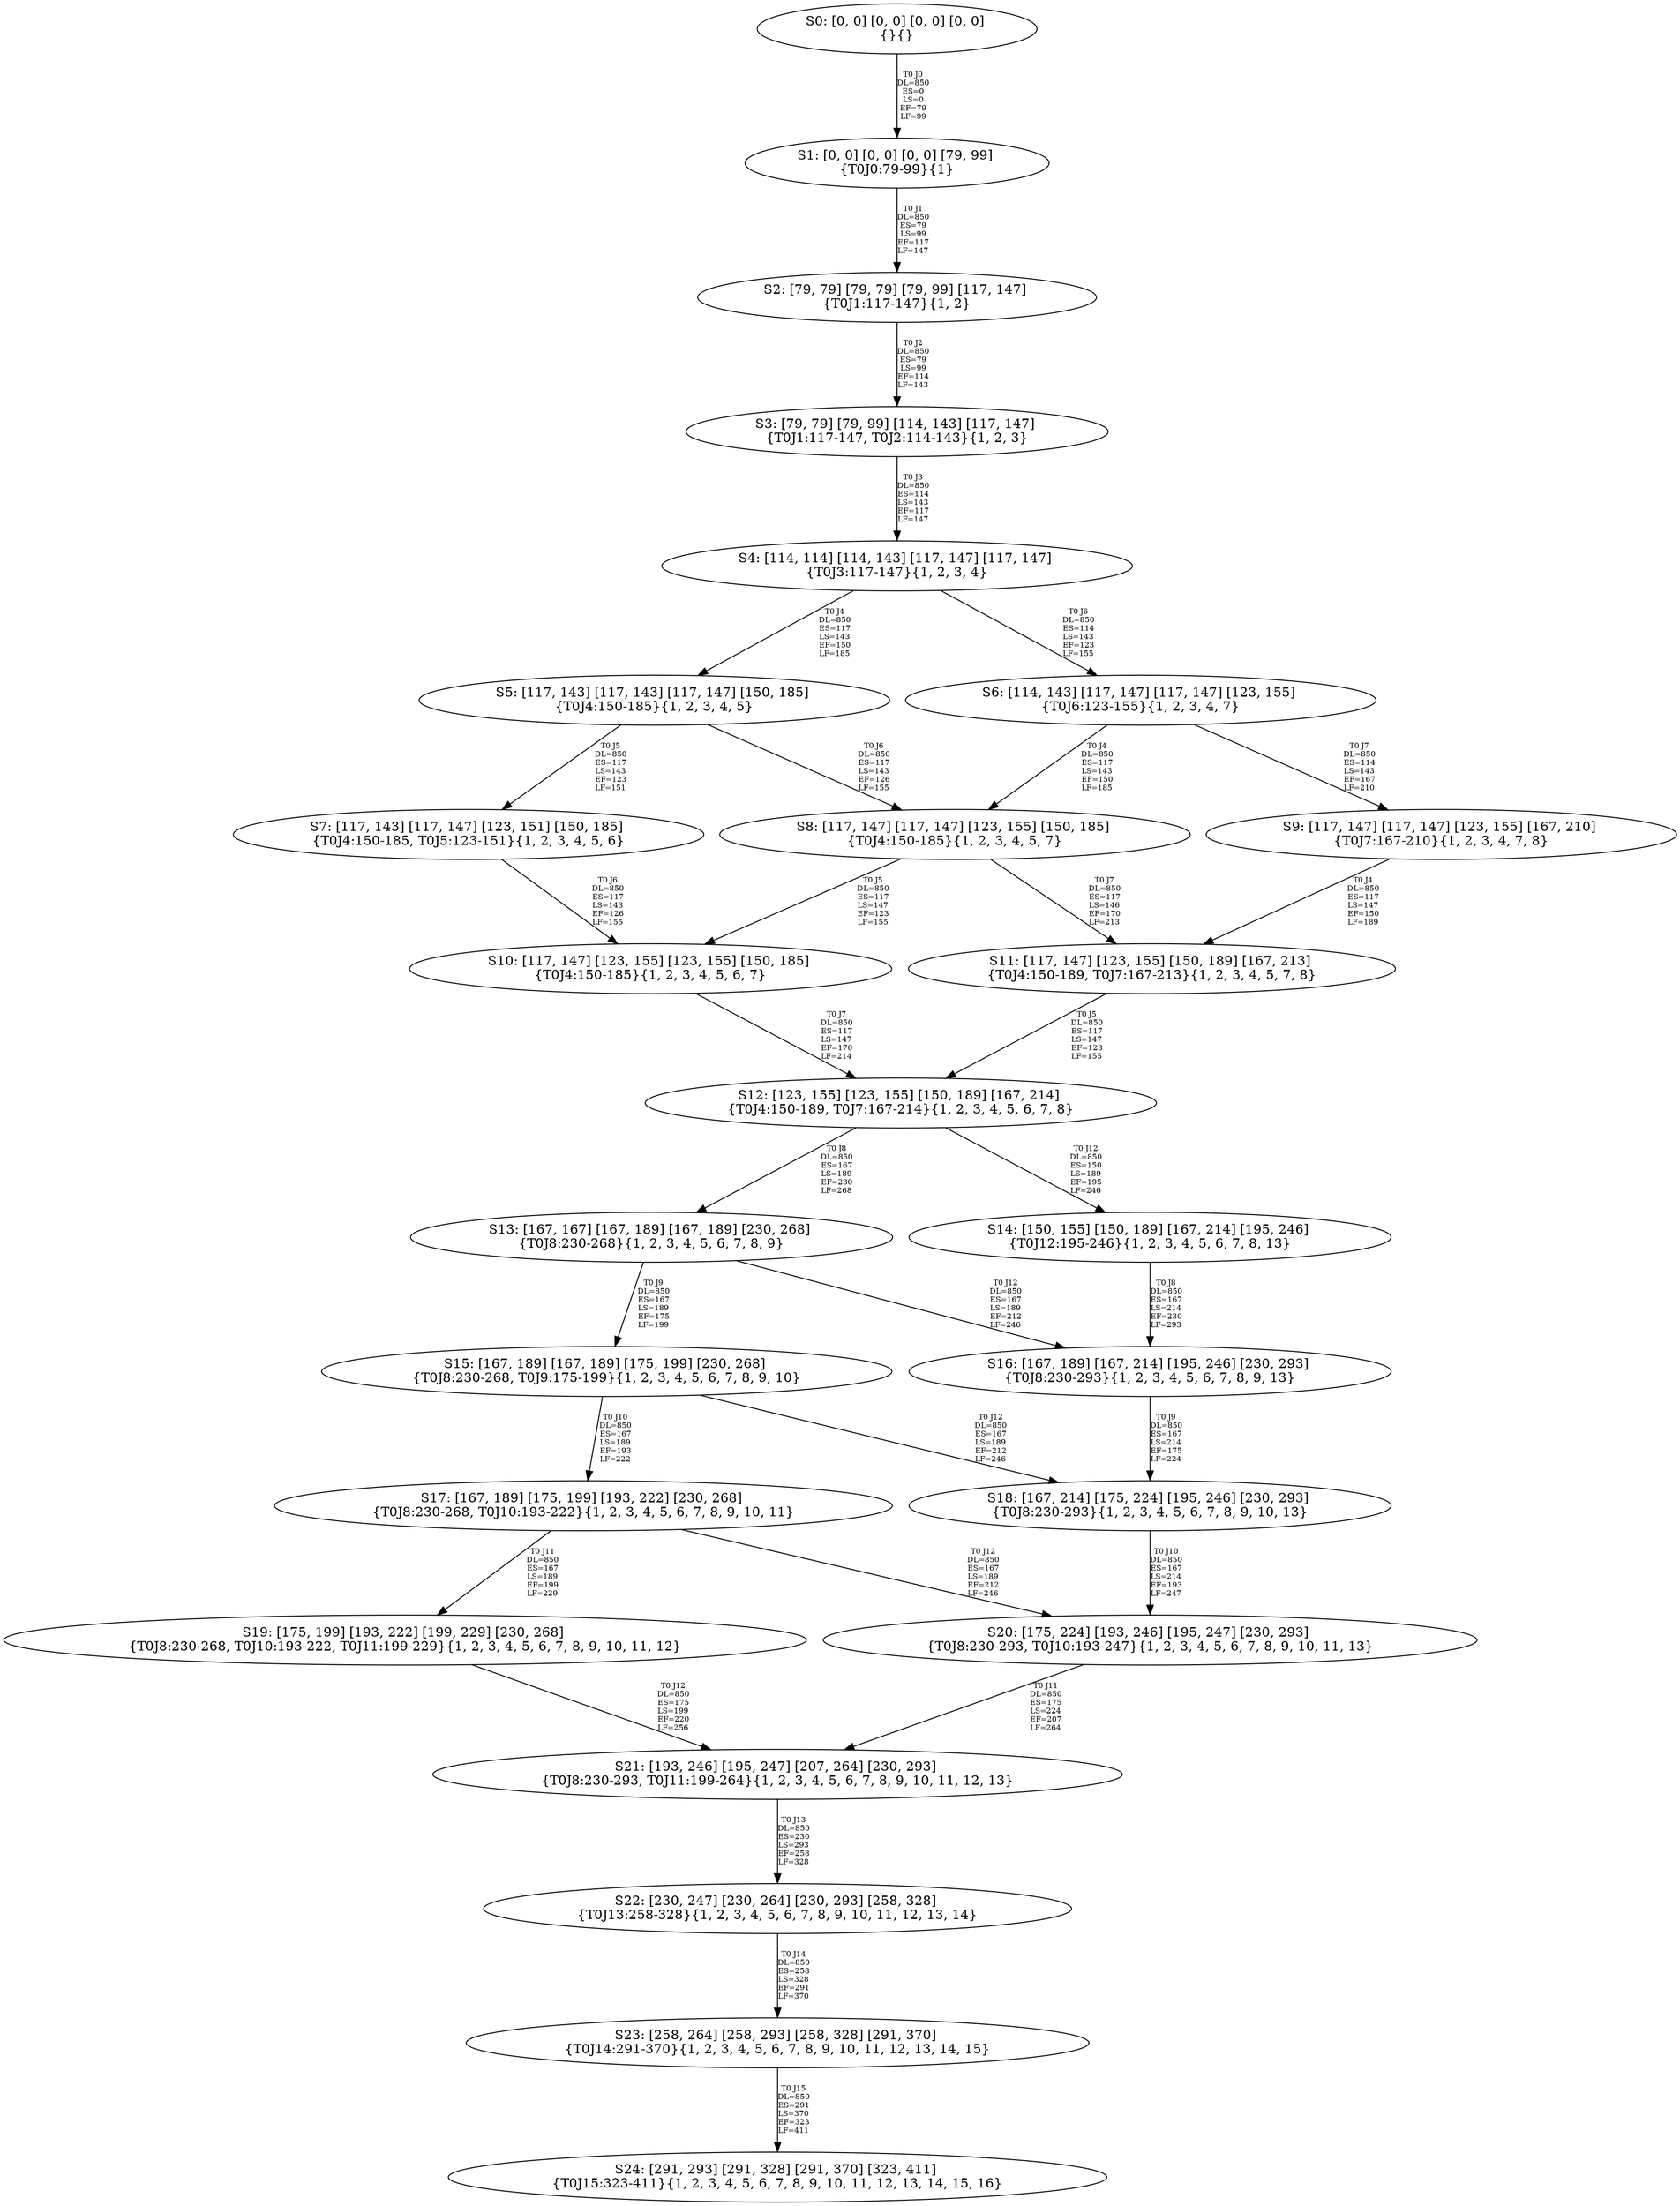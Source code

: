 digraph {
	S0[label="S0: [0, 0] [0, 0] [0, 0] [0, 0] \n{}{}"];
	S1[label="S1: [0, 0] [0, 0] [0, 0] [79, 99] \n{T0J0:79-99}{1}"];
	S2[label="S2: [79, 79] [79, 79] [79, 99] [117, 147] \n{T0J1:117-147}{1, 2}"];
	S3[label="S3: [79, 79] [79, 99] [114, 143] [117, 147] \n{T0J1:117-147, T0J2:114-143}{1, 2, 3}"];
	S4[label="S4: [114, 114] [114, 143] [117, 147] [117, 147] \n{T0J3:117-147}{1, 2, 3, 4}"];
	S5[label="S5: [117, 143] [117, 143] [117, 147] [150, 185] \n{T0J4:150-185}{1, 2, 3, 4, 5}"];
	S6[label="S6: [114, 143] [117, 147] [117, 147] [123, 155] \n{T0J6:123-155}{1, 2, 3, 4, 7}"];
	S7[label="S7: [117, 143] [117, 147] [123, 151] [150, 185] \n{T0J4:150-185, T0J5:123-151}{1, 2, 3, 4, 5, 6}"];
	S8[label="S8: [117, 147] [117, 147] [123, 155] [150, 185] \n{T0J4:150-185}{1, 2, 3, 4, 5, 7}"];
	S9[label="S9: [117, 147] [117, 147] [123, 155] [167, 210] \n{T0J7:167-210}{1, 2, 3, 4, 7, 8}"];
	S10[label="S10: [117, 147] [123, 155] [123, 155] [150, 185] \n{T0J4:150-185}{1, 2, 3, 4, 5, 6, 7}"];
	S11[label="S11: [117, 147] [123, 155] [150, 189] [167, 213] \n{T0J4:150-189, T0J7:167-213}{1, 2, 3, 4, 5, 7, 8}"];
	S12[label="S12: [123, 155] [123, 155] [150, 189] [167, 214] \n{T0J4:150-189, T0J7:167-214}{1, 2, 3, 4, 5, 6, 7, 8}"];
	S13[label="S13: [167, 167] [167, 189] [167, 189] [230, 268] \n{T0J8:230-268}{1, 2, 3, 4, 5, 6, 7, 8, 9}"];
	S14[label="S14: [150, 155] [150, 189] [167, 214] [195, 246] \n{T0J12:195-246}{1, 2, 3, 4, 5, 6, 7, 8, 13}"];
	S15[label="S15: [167, 189] [167, 189] [175, 199] [230, 268] \n{T0J8:230-268, T0J9:175-199}{1, 2, 3, 4, 5, 6, 7, 8, 9, 10}"];
	S16[label="S16: [167, 189] [167, 214] [195, 246] [230, 293] \n{T0J8:230-293}{1, 2, 3, 4, 5, 6, 7, 8, 9, 13}"];
	S17[label="S17: [167, 189] [175, 199] [193, 222] [230, 268] \n{T0J8:230-268, T0J10:193-222}{1, 2, 3, 4, 5, 6, 7, 8, 9, 10, 11}"];
	S18[label="S18: [167, 214] [175, 224] [195, 246] [230, 293] \n{T0J8:230-293}{1, 2, 3, 4, 5, 6, 7, 8, 9, 10, 13}"];
	S19[label="S19: [175, 199] [193, 222] [199, 229] [230, 268] \n{T0J8:230-268, T0J10:193-222, T0J11:199-229}{1, 2, 3, 4, 5, 6, 7, 8, 9, 10, 11, 12}"];
	S20[label="S20: [175, 224] [193, 246] [195, 247] [230, 293] \n{T0J8:230-293, T0J10:193-247}{1, 2, 3, 4, 5, 6, 7, 8, 9, 10, 11, 13}"];
	S21[label="S21: [193, 246] [195, 247] [207, 264] [230, 293] \n{T0J8:230-293, T0J11:199-264}{1, 2, 3, 4, 5, 6, 7, 8, 9, 10, 11, 12, 13}"];
	S22[label="S22: [230, 247] [230, 264] [230, 293] [258, 328] \n{T0J13:258-328}{1, 2, 3, 4, 5, 6, 7, 8, 9, 10, 11, 12, 13, 14}"];
	S23[label="S23: [258, 264] [258, 293] [258, 328] [291, 370] \n{T0J14:291-370}{1, 2, 3, 4, 5, 6, 7, 8, 9, 10, 11, 12, 13, 14, 15}"];
	S24[label="S24: [291, 293] [291, 328] [291, 370] [323, 411] \n{T0J15:323-411}{1, 2, 3, 4, 5, 6, 7, 8, 9, 10, 11, 12, 13, 14, 15, 16}"];
	S0 -> S1[label="T0 J0\nDL=850\nES=0\nLS=0\nEF=79\nLF=99",fontsize=8];
	S1 -> S2[label="T0 J1\nDL=850\nES=79\nLS=99\nEF=117\nLF=147",fontsize=8];
	S2 -> S3[label="T0 J2\nDL=850\nES=79\nLS=99\nEF=114\nLF=143",fontsize=8];
	S3 -> S4[label="T0 J3\nDL=850\nES=114\nLS=143\nEF=117\nLF=147",fontsize=8];
	S4 -> S5[label="T0 J4\nDL=850\nES=117\nLS=143\nEF=150\nLF=185",fontsize=8];
	S4 -> S6[label="T0 J6\nDL=850\nES=114\nLS=143\nEF=123\nLF=155",fontsize=8];
	S5 -> S7[label="T0 J5\nDL=850\nES=117\nLS=143\nEF=123\nLF=151",fontsize=8];
	S5 -> S8[label="T0 J6\nDL=850\nES=117\nLS=143\nEF=126\nLF=155",fontsize=8];
	S6 -> S8[label="T0 J4\nDL=850\nES=117\nLS=143\nEF=150\nLF=185",fontsize=8];
	S6 -> S9[label="T0 J7\nDL=850\nES=114\nLS=143\nEF=167\nLF=210",fontsize=8];
	S7 -> S10[label="T0 J6\nDL=850\nES=117\nLS=143\nEF=126\nLF=155",fontsize=8];
	S8 -> S10[label="T0 J5\nDL=850\nES=117\nLS=147\nEF=123\nLF=155",fontsize=8];
	S8 -> S11[label="T0 J7\nDL=850\nES=117\nLS=146\nEF=170\nLF=213",fontsize=8];
	S9 -> S11[label="T0 J4\nDL=850\nES=117\nLS=147\nEF=150\nLF=189",fontsize=8];
	S10 -> S12[label="T0 J7\nDL=850\nES=117\nLS=147\nEF=170\nLF=214",fontsize=8];
	S11 -> S12[label="T0 J5\nDL=850\nES=117\nLS=147\nEF=123\nLF=155",fontsize=8];
	S12 -> S13[label="T0 J8\nDL=850\nES=167\nLS=189\nEF=230\nLF=268",fontsize=8];
	S12 -> S14[label="T0 J12\nDL=850\nES=150\nLS=189\nEF=195\nLF=246",fontsize=8];
	S13 -> S15[label="T0 J9\nDL=850\nES=167\nLS=189\nEF=175\nLF=199",fontsize=8];
	S13 -> S16[label="T0 J12\nDL=850\nES=167\nLS=189\nEF=212\nLF=246",fontsize=8];
	S14 -> S16[label="T0 J8\nDL=850\nES=167\nLS=214\nEF=230\nLF=293",fontsize=8];
	S15 -> S17[label="T0 J10\nDL=850\nES=167\nLS=189\nEF=193\nLF=222",fontsize=8];
	S15 -> S18[label="T0 J12\nDL=850\nES=167\nLS=189\nEF=212\nLF=246",fontsize=8];
	S16 -> S18[label="T0 J9\nDL=850\nES=167\nLS=214\nEF=175\nLF=224",fontsize=8];
	S17 -> S19[label="T0 J11\nDL=850\nES=167\nLS=189\nEF=199\nLF=229",fontsize=8];
	S17 -> S20[label="T0 J12\nDL=850\nES=167\nLS=189\nEF=212\nLF=246",fontsize=8];
	S18 -> S20[label="T0 J10\nDL=850\nES=167\nLS=214\nEF=193\nLF=247",fontsize=8];
	S19 -> S21[label="T0 J12\nDL=850\nES=175\nLS=199\nEF=220\nLF=256",fontsize=8];
	S20 -> S21[label="T0 J11\nDL=850\nES=175\nLS=224\nEF=207\nLF=264",fontsize=8];
	S21 -> S22[label="T0 J13\nDL=850\nES=230\nLS=293\nEF=258\nLF=328",fontsize=8];
	S22 -> S23[label="T0 J14\nDL=850\nES=258\nLS=328\nEF=291\nLF=370",fontsize=8];
	S23 -> S24[label="T0 J15\nDL=850\nES=291\nLS=370\nEF=323\nLF=411",fontsize=8];
}
